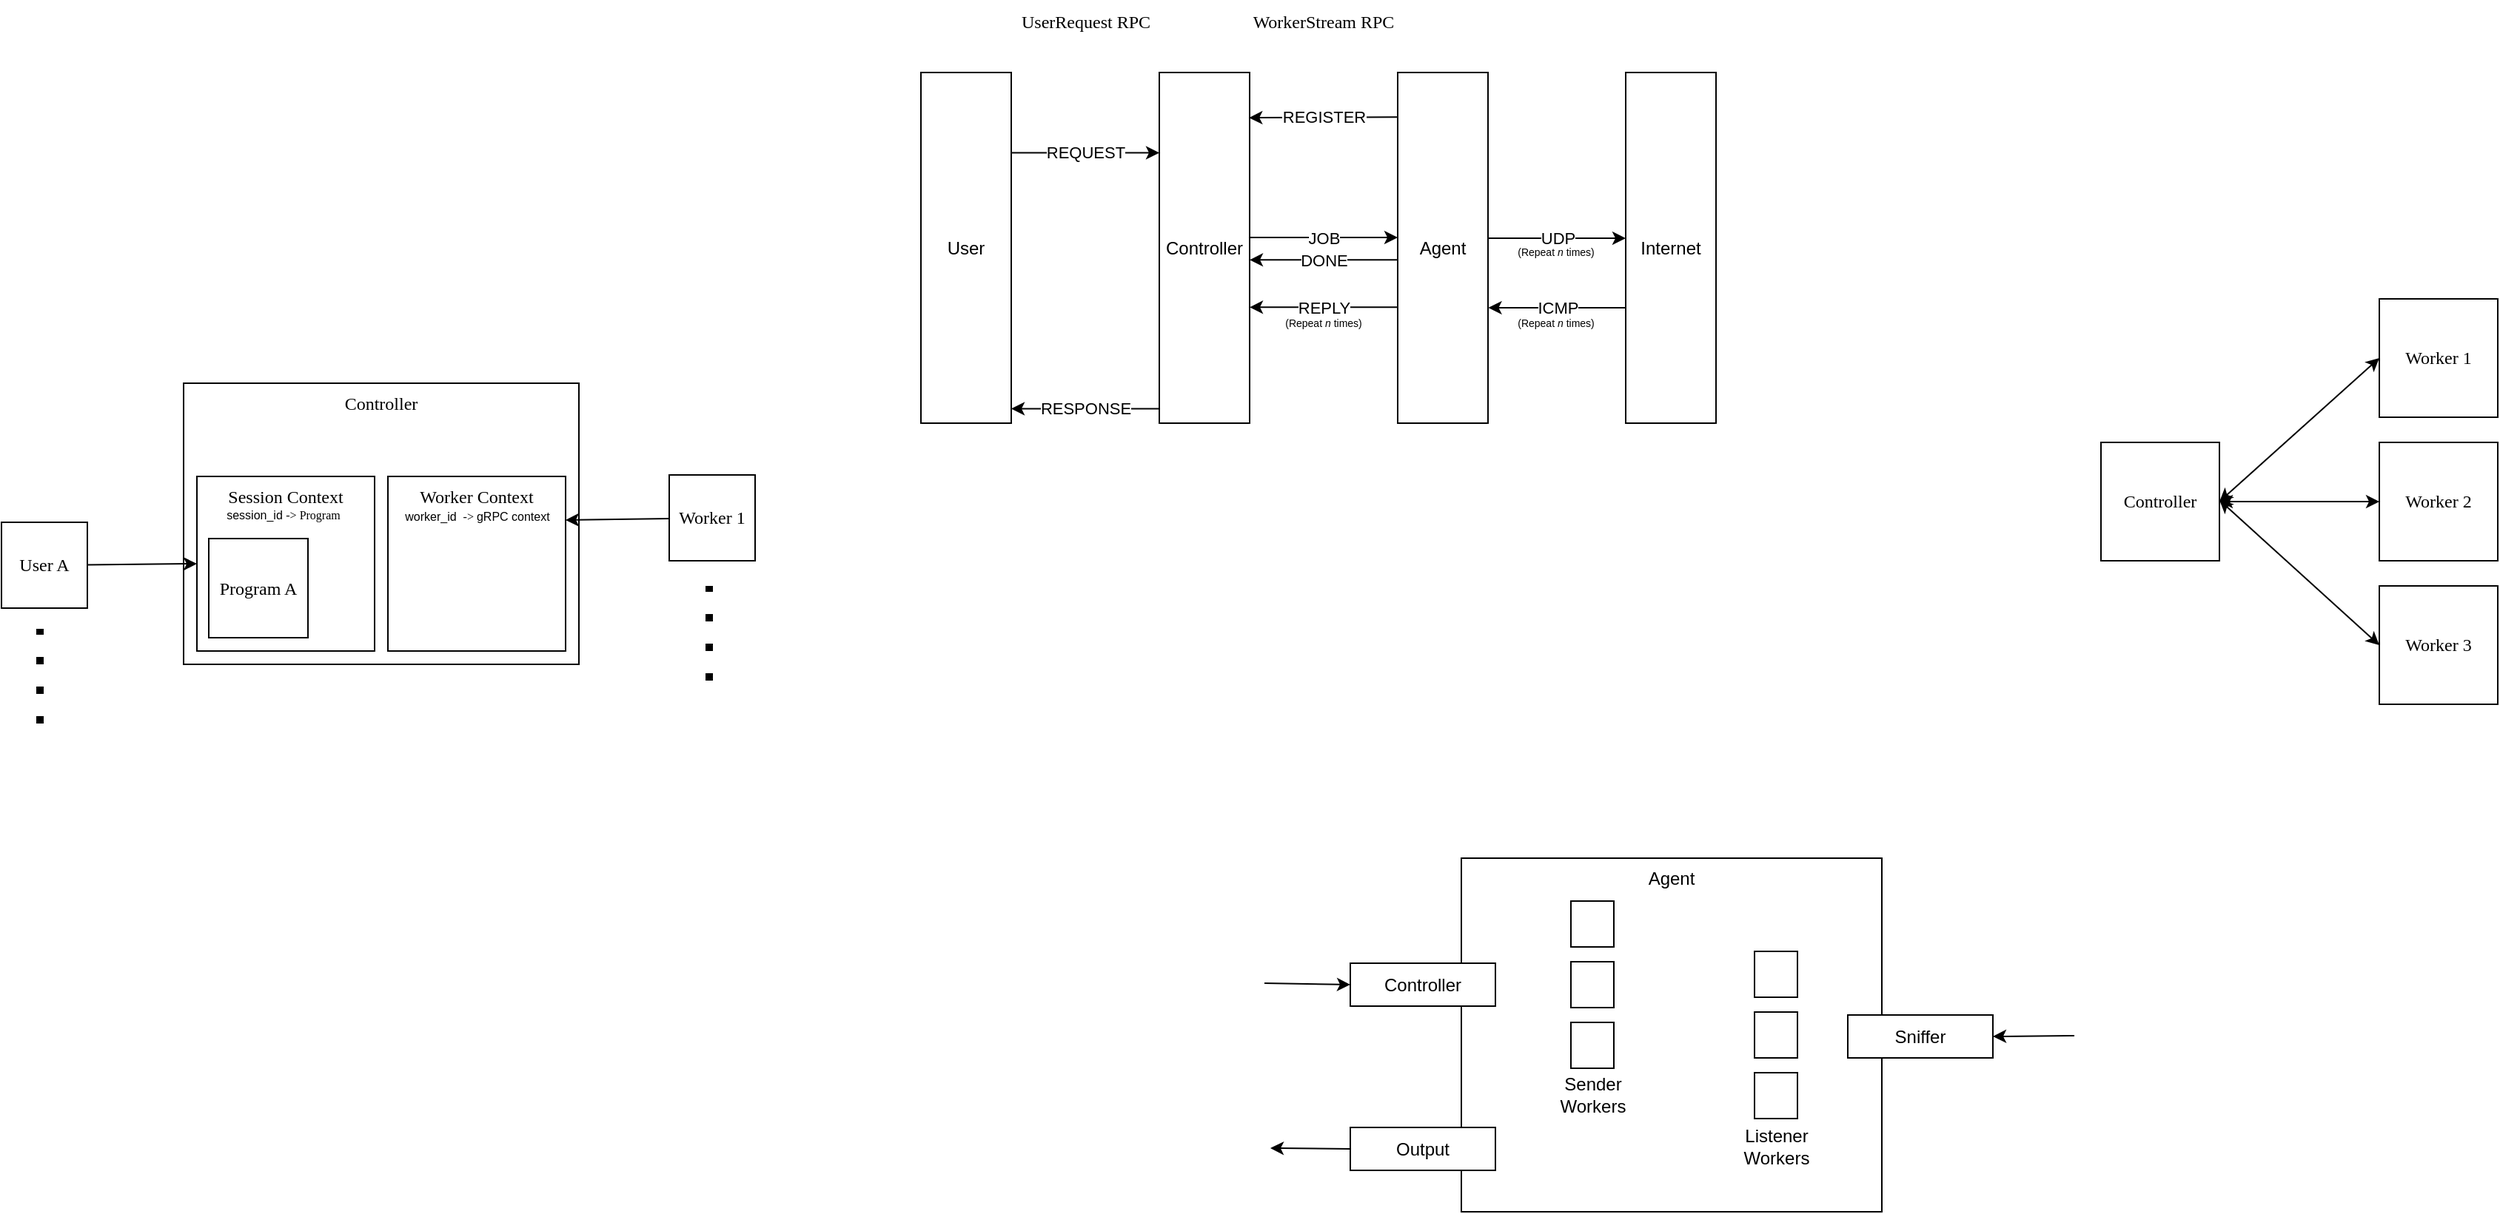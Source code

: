 <mxfile>
    <diagram name="Page-1" id="tWezB2ck2QAuVJHFnouS">
        <mxGraphModel dx="1840" dy="563" grid="0" gridSize="10" guides="1" tooltips="1" connect="1" arrows="1" fold="1" page="0" pageScale="1" pageWidth="850" pageHeight="1100" math="0" shadow="0">
            <root>
                <mxCell id="0"/>
                <mxCell id="1" parent="0"/>
                <mxCell id="2" value="Controller" style="rounded=0;whiteSpace=wrap;html=1;" parent="1" vertex="1">
                    <mxGeometry x="539" y="182" width="61" height="237" as="geometry"/>
                </mxCell>
                <mxCell id="7" value="Agent" style="rounded=0;whiteSpace=wrap;html=1;" parent="1" vertex="1">
                    <mxGeometry x="700" y="182" width="61" height="237" as="geometry"/>
                </mxCell>
                <mxCell id="8" value="User" style="rounded=0;whiteSpace=wrap;html=1;" parent="1" vertex="1">
                    <mxGeometry x="378" y="182" width="61" height="237" as="geometry"/>
                </mxCell>
                <mxCell id="9" value="REGISTER" style="endArrow=classic;html=1;exitX=-0.001;exitY=0.127;exitDx=0;exitDy=0;exitPerimeter=0;entryX=0.994;entryY=0.129;entryDx=0;entryDy=0;entryPerimeter=0;" parent="1" source="7" target="2" edge="1">
                    <mxGeometry width="50" height="50" relative="1" as="geometry">
                        <mxPoint x="628" y="285" as="sourcePoint"/>
                        <mxPoint x="678" y="235" as="targetPoint"/>
                    </mxGeometry>
                </mxCell>
                <mxCell id="10" value="REQUEST" style="endArrow=classic;html=1;exitX=1;exitY=0.25;exitDx=0;exitDy=0;entryX=0;entryY=0.25;entryDx=0;entryDy=0;" parent="1" edge="1">
                    <mxGeometry width="50" height="50" relative="1" as="geometry">
                        <mxPoint x="439" y="236.25" as="sourcePoint"/>
                        <mxPoint x="539" y="236.25" as="targetPoint"/>
                    </mxGeometry>
                </mxCell>
                <mxCell id="12" value="JOB" style="endArrow=classic;html=1;exitX=1;exitY=0.5;exitDx=0;exitDy=0;entryX=0;entryY=0.5;entryDx=0;entryDy=0;" parent="1" edge="1">
                    <mxGeometry width="50" height="50" relative="1" as="geometry">
                        <mxPoint x="600.0" y="293.5" as="sourcePoint"/>
                        <mxPoint x="700.0" y="293.5" as="targetPoint"/>
                    </mxGeometry>
                </mxCell>
                <mxCell id="13" value="DONE" style="endArrow=classic;html=1;exitX=1;exitY=0.5;exitDx=0;exitDy=0;entryX=0;entryY=0.5;entryDx=0;entryDy=0;" parent="1" edge="1">
                    <mxGeometry width="50" height="50" relative="1" as="geometry">
                        <mxPoint x="700" y="308.645" as="sourcePoint"/>
                        <mxPoint x="600" y="308.645" as="targetPoint"/>
                    </mxGeometry>
                </mxCell>
                <mxCell id="14" value="UDP" style="endArrow=classic;html=1;exitX=1.004;exitY=0.563;exitDx=0;exitDy=0;exitPerimeter=0;" parent="1" edge="1">
                    <mxGeometry width="50" height="50" relative="1" as="geometry">
                        <mxPoint x="761.244" y="294" as="sourcePoint"/>
                        <mxPoint x="854" y="294" as="targetPoint"/>
                    </mxGeometry>
                </mxCell>
                <mxCell id="15" value="Internet" style="rounded=0;whiteSpace=wrap;html=1;" parent="1" vertex="1">
                    <mxGeometry x="854" y="182" width="61" height="237" as="geometry"/>
                </mxCell>
                <mxCell id="17" value="ICMP" style="endArrow=classic;html=1;exitX=1.004;exitY=0.563;exitDx=0;exitDy=0;exitPerimeter=0;" parent="1" edge="1">
                    <mxGeometry width="50" height="50" relative="1" as="geometry">
                        <mxPoint x="854.0" y="341" as="sourcePoint"/>
                        <mxPoint x="761.244" y="341" as="targetPoint"/>
                    </mxGeometry>
                </mxCell>
                <mxCell id="18" value="REPLY" style="endArrow=classic;html=1;exitX=1;exitY=0.5;exitDx=0;exitDy=0;entryX=0;entryY=0.5;entryDx=0;entryDy=0;" parent="1" edge="1">
                    <mxGeometry width="50" height="50" relative="1" as="geometry">
                        <mxPoint x="700.0" y="340.645" as="sourcePoint"/>
                        <mxPoint x="600.0" y="340.645" as="targetPoint"/>
                    </mxGeometry>
                </mxCell>
                <mxCell id="19" value="&lt;font style=&quot;font-size: 7px;&quot;&gt;(Repeat &lt;i&gt;n&lt;/i&gt;&amp;nbsp;times)&lt;/font&gt;" style="text;html=1;strokeColor=none;fillColor=none;align=center;verticalAlign=middle;whiteSpace=wrap;rounded=0;" parent="1" vertex="1">
                    <mxGeometry x="620" y="335" width="60" height="30" as="geometry"/>
                </mxCell>
                <mxCell id="21" value="RESPONSE" style="endArrow=classic;html=1;exitX=1;exitY=0.25;exitDx=0;exitDy=0;entryX=0;entryY=0.25;entryDx=0;entryDy=0;" parent="1" edge="1">
                    <mxGeometry width="50" height="50" relative="1" as="geometry">
                        <mxPoint x="539" y="409.25" as="sourcePoint"/>
                        <mxPoint x="439" y="409.25" as="targetPoint"/>
                    </mxGeometry>
                </mxCell>
                <mxCell id="43" value="Controller" style="rounded=0;whiteSpace=wrap;html=1;fontFamily=Verdana;fontSize=12;verticalAlign=top;" parent="1" vertex="1">
                    <mxGeometry x="-120" y="392" width="267" height="190" as="geometry"/>
                </mxCell>
                <mxCell id="44" value="Session Context" style="rounded=0;whiteSpace=wrap;html=1;fontFamily=Verdana;fontSize=12;verticalAlign=top;" parent="1" vertex="1">
                    <mxGeometry x="-111" y="455" width="120" height="118" as="geometry"/>
                </mxCell>
                <mxCell id="45" value="Worker Context" style="rounded=0;whiteSpace=wrap;html=1;fontFamily=Verdana;fontSize=12;verticalAlign=top;" parent="1" vertex="1">
                    <mxGeometry x="18" y="455" width="120" height="118" as="geometry"/>
                </mxCell>
                <mxCell id="47" style="edgeStyle=none;html=1;entryX=0;entryY=0.5;entryDx=0;entryDy=0;strokeWidth=1;fontFamily=Verdana;fontSize=12;" parent="1" source="46" target="44" edge="1">
                    <mxGeometry relative="1" as="geometry"/>
                </mxCell>
                <mxCell id="46" value="User A" style="whiteSpace=wrap;html=1;aspect=fixed;fontFamily=Verdana;fontSize=12;" parent="1" vertex="1">
                    <mxGeometry x="-243" y="486" width="58" height="58" as="geometry"/>
                </mxCell>
                <mxCell id="48" value="" style="endArrow=none;dashed=1;html=1;dashPattern=1 3;strokeWidth=5;fontSize=12;" parent="1" edge="1">
                    <mxGeometry width="50" height="50" relative="1" as="geometry">
                        <mxPoint x="-217" y="622" as="sourcePoint"/>
                        <mxPoint x="-217" y="558" as="targetPoint"/>
                    </mxGeometry>
                </mxCell>
                <mxCell id="50" value="session_id &lt;font face=&quot;Verdana&quot;&gt;-&amp;gt; Program&lt;/font&gt;" style="text;html=1;strokeColor=none;fillColor=none;align=center;verticalAlign=middle;whiteSpace=wrap;rounded=0;fontSize=8;" parent="1" vertex="1">
                    <mxGeometry x="-120" y="466" width="135" height="30" as="geometry"/>
                </mxCell>
                <mxCell id="55" style="edgeStyle=none;html=1;strokeWidth=1;fontFamily=Verdana;fontSize=12;entryX=1;entryY=0.25;entryDx=0;entryDy=0;" parent="1" source="51" target="45" edge="1">
                    <mxGeometry relative="1" as="geometry">
                        <mxPoint x="136" y="520" as="targetPoint"/>
                    </mxGeometry>
                </mxCell>
                <mxCell id="51" value="Worker 1" style="whiteSpace=wrap;html=1;aspect=fixed;fontFamily=Verdana;fontSize=12;" parent="1" vertex="1">
                    <mxGeometry x="208" y="454" width="58" height="58" as="geometry"/>
                </mxCell>
                <mxCell id="52" value="" style="endArrow=none;dashed=1;html=1;dashPattern=1 3;strokeWidth=5;fontSize=12;" parent="1" edge="1">
                    <mxGeometry width="50" height="50" relative="1" as="geometry">
                        <mxPoint x="235" y="593" as="sourcePoint"/>
                        <mxPoint x="235" y="529" as="targetPoint"/>
                    </mxGeometry>
                </mxCell>
                <mxCell id="56" value="worker_id&amp;nbsp; &lt;font face=&quot;Verdana&quot;&gt;-&amp;gt; &lt;/font&gt;gRPC context" style="text;html=1;strokeColor=none;fillColor=none;align=center;verticalAlign=middle;whiteSpace=wrap;rounded=0;fontSize=8;" parent="1" vertex="1">
                    <mxGeometry x="10.5" y="467" width="135" height="30" as="geometry"/>
                </mxCell>
                <mxCell id="58" value="Program A" style="whiteSpace=wrap;html=1;aspect=fixed;fontFamily=Verdana;fontSize=12;" parent="1" vertex="1">
                    <mxGeometry x="-103" y="497" width="67" height="67" as="geometry"/>
                </mxCell>
                <mxCell id="59" value="UserRequest RPC" style="text;html=1;strokeColor=none;fillColor=none;align=center;verticalAlign=middle;whiteSpace=wrap;rounded=0;fontFamily=Verdana;fontSize=12;" parent="1" vertex="1">
                    <mxGeometry x="433" y="133" width="113" height="30" as="geometry"/>
                </mxCell>
                <mxCell id="60" value="WorkerStream RPC" style="text;html=1;strokeColor=none;fillColor=none;align=center;verticalAlign=middle;whiteSpace=wrap;rounded=0;fontFamily=Verdana;fontSize=12;" parent="1" vertex="1">
                    <mxGeometry x="586.25" y="133" width="127.5" height="30" as="geometry"/>
                </mxCell>
                <mxCell id="61" value="Controller" style="whiteSpace=wrap;html=1;aspect=fixed;fontFamily=Verdana;fontSize=12;" parent="1" vertex="1">
                    <mxGeometry x="1175" y="432" width="80" height="80" as="geometry"/>
                </mxCell>
                <mxCell id="62" value="Worker 1&lt;span style=&quot;color: rgba(0, 0, 0, 0); font-family: monospace; font-size: 0px; text-align: start;&quot;&gt;%3CmxGraphModel%3E%3Croot%3E%3CmxCell%20id%3D%220%22%2F%3E%3CmxCell%20id%3D%221%22%20parent%3D%220%22%2F%3E%3CmxCell%20id%3D%222%22%20value%3D%22Controller%22%20style%3D%22whiteSpace%3Dwrap%3Bhtml%3D1%3Baspect%3Dfixed%3BfontFamily%3DVerdana%3BfontSize%3D12%3B%22%20vertex%3D%221%22%20parent%3D%221%22%3E%3CmxGeometry%20x%3D%221129%22%20y%3D%22431%22%20width%3D%2280%22%20height%3D%2280%22%20as%3D%22geometry%22%2F%3E%3C%2FmxCell%3E%3C%2Froot%3E%3C%2FmxGraphModel%3E&lt;/span&gt;" style="whiteSpace=wrap;html=1;aspect=fixed;fontFamily=Verdana;fontSize=12;" parent="1" vertex="1">
                    <mxGeometry x="1363" y="335" width="80" height="80" as="geometry"/>
                </mxCell>
                <mxCell id="63" value="Worker 2" style="whiteSpace=wrap;html=1;aspect=fixed;fontFamily=Verdana;fontSize=12;" parent="1" vertex="1">
                    <mxGeometry x="1363" y="432" width="80" height="80" as="geometry"/>
                </mxCell>
                <mxCell id="64" value="Worker 3" style="whiteSpace=wrap;html=1;aspect=fixed;fontFamily=Verdana;fontSize=12;" parent="1" vertex="1">
                    <mxGeometry x="1363" y="529" width="80" height="80" as="geometry"/>
                </mxCell>
                <mxCell id="65" value="" style="endArrow=classic;startArrow=classic;html=1;strokeWidth=1;fontFamily=Verdana;fontSize=12;exitX=1;exitY=0.5;exitDx=0;exitDy=0;entryX=0;entryY=0.5;entryDx=0;entryDy=0;" parent="1" source="61" target="62" edge="1">
                    <mxGeometry width="50" height="50" relative="1" as="geometry">
                        <mxPoint x="1264" y="473" as="sourcePoint"/>
                        <mxPoint x="1314" y="423" as="targetPoint"/>
                    </mxGeometry>
                </mxCell>
                <mxCell id="66" value="" style="endArrow=classic;startArrow=classic;html=1;strokeWidth=1;fontFamily=Verdana;fontSize=12;exitX=1;exitY=0.5;exitDx=0;exitDy=0;entryX=0;entryY=0.5;entryDx=0;entryDy=0;" parent="1" source="61" target="63" edge="1">
                    <mxGeometry width="50" height="50" relative="1" as="geometry">
                        <mxPoint x="1282" y="575" as="sourcePoint"/>
                        <mxPoint x="1332" y="525" as="targetPoint"/>
                    </mxGeometry>
                </mxCell>
                <mxCell id="67" value="" style="endArrow=classic;startArrow=classic;html=1;strokeWidth=1;fontFamily=Verdana;fontSize=12;entryX=0;entryY=0.5;entryDx=0;entryDy=0;" parent="1" target="64" edge="1">
                    <mxGeometry width="50" height="50" relative="1" as="geometry">
                        <mxPoint x="1255" y="471" as="sourcePoint"/>
                        <mxPoint x="1371" y="550" as="targetPoint"/>
                    </mxGeometry>
                </mxCell>
                <mxCell id="71" value="&lt;font style=&quot;font-size: 7px;&quot;&gt;(Repeat &lt;i&gt;n&lt;/i&gt;&amp;nbsp;times)&lt;/font&gt;" style="text;html=1;strokeColor=none;fillColor=none;align=center;verticalAlign=middle;whiteSpace=wrap;rounded=0;" parent="1" vertex="1">
                    <mxGeometry x="777" y="286.5" width="60" height="30" as="geometry"/>
                </mxCell>
                <mxCell id="72" value="&lt;font style=&quot;font-size: 7px;&quot;&gt;(Repeat &lt;i&gt;n&lt;/i&gt;&amp;nbsp;times)&lt;/font&gt;" style="text;html=1;strokeColor=none;fillColor=none;align=center;verticalAlign=middle;whiteSpace=wrap;rounded=0;" parent="1" vertex="1">
                    <mxGeometry x="777" y="335" width="60" height="30" as="geometry"/>
                </mxCell>
                <mxCell id="74" value="Agent&lt;span style=&quot;color: rgba(0, 0, 0, 0); font-family: monospace; font-size: 0px;&quot;&gt;%3CmxGraphModel%3E%3Croot%3E%3CmxCell%20id%3D%220%22%2F%3E%3CmxCell%20id%3D%221%22%20parent%3D%220%22%2F%3E%3CmxCell%20id%3D%222%22%20value%3D%22Worker%22%20style%3D%22rounded%3D0%3BwhiteSpace%3Dwrap%3Bhtml%3D1%3B%22%20vertex%3D%221%22%20parent%3D%221%22%3E%3CmxGeometry%20x%3D%22700%22%20y%3D%22182%22%20width%3D%2261%22%20height%3D%22237%22%20as%3D%22geometry%22%2F%3E%3C%2FmxCell%3E%3C%2Froot%3E%3C%2FmxGraphModel%3E&lt;/span&gt;" style="rounded=0;whiteSpace=wrap;html=1;align=center;verticalAlign=top;" parent="1" vertex="1">
                    <mxGeometry x="743" y="713" width="284" height="239" as="geometry"/>
                </mxCell>
                <mxCell id="76" value="Sniffer" style="rounded=0;whiteSpace=wrap;html=1;" parent="1" vertex="1">
                    <mxGeometry x="1004" y="819" width="98" height="29" as="geometry"/>
                </mxCell>
                <mxCell id="77" value="" style="endArrow=classic;html=1;entryX=1;entryY=0.5;entryDx=0;entryDy=0;" parent="1" target="76" edge="1">
                    <mxGeometry width="50" height="50" relative="1" as="geometry">
                        <mxPoint x="1157" y="833" as="sourcePoint"/>
                        <mxPoint x="1210" y="781" as="targetPoint"/>
                    </mxGeometry>
                </mxCell>
                <mxCell id="78" value="Controller" style="rounded=0;whiteSpace=wrap;html=1;" parent="1" vertex="1">
                    <mxGeometry x="668" y="784" width="98" height="29" as="geometry"/>
                </mxCell>
                <mxCell id="80" value="" style="endArrow=classic;html=1;entryX=0;entryY=0.5;entryDx=0;entryDy=0;" parent="1" target="78" edge="1">
                    <mxGeometry width="50" height="50" relative="1" as="geometry">
                        <mxPoint x="610.0" y="797.47" as="sourcePoint"/>
                        <mxPoint x="665.0" y="796.97" as="targetPoint"/>
                    </mxGeometry>
                </mxCell>
                <mxCell id="81" value="Output" style="rounded=0;whiteSpace=wrap;html=1;" parent="1" vertex="1">
                    <mxGeometry x="668" y="895" width="98" height="29" as="geometry"/>
                </mxCell>
                <mxCell id="83" value="" style="endArrow=classic;html=1;exitX=0;exitY=0.5;exitDx=0;exitDy=0;" parent="1" source="81" edge="1">
                    <mxGeometry width="50" height="50" relative="1" as="geometry">
                        <mxPoint x="618" y="867" as="sourcePoint"/>
                        <mxPoint x="614" y="909" as="targetPoint"/>
                    </mxGeometry>
                </mxCell>
                <mxCell id="86" value="" style="whiteSpace=wrap;html=1;aspect=fixed;" parent="1" vertex="1">
                    <mxGeometry x="817" y="742" width="29" height="31" as="geometry"/>
                </mxCell>
                <mxCell id="87" value="" style="whiteSpace=wrap;html=1;aspect=fixed;" parent="1" vertex="1">
                    <mxGeometry x="817" y="783" width="29" height="31" as="geometry"/>
                </mxCell>
                <mxCell id="88" value="" style="whiteSpace=wrap;html=1;aspect=fixed;" parent="1" vertex="1">
                    <mxGeometry x="817" y="824" width="29" height="31" as="geometry"/>
                </mxCell>
                <mxCell id="89" value="" style="whiteSpace=wrap;html=1;aspect=fixed;" parent="1" vertex="1">
                    <mxGeometry x="941" y="776" width="29" height="31" as="geometry"/>
                </mxCell>
                <mxCell id="90" value="" style="whiteSpace=wrap;html=1;aspect=fixed;" parent="1" vertex="1">
                    <mxGeometry x="941" y="817" width="29" height="31" as="geometry"/>
                </mxCell>
                <mxCell id="91" value="" style="whiteSpace=wrap;html=1;aspect=fixed;" parent="1" vertex="1">
                    <mxGeometry x="941" y="858" width="29" height="31" as="geometry"/>
                </mxCell>
                <mxCell id="92" value="Sender Workers" style="text;html=1;strokeColor=none;fillColor=none;align=center;verticalAlign=middle;whiteSpace=wrap;rounded=0;" parent="1" vertex="1">
                    <mxGeometry x="801.5" y="857" width="60" height="32" as="geometry"/>
                </mxCell>
                <mxCell id="93" value="Listener Workers" style="text;html=1;strokeColor=none;fillColor=none;align=center;verticalAlign=middle;whiteSpace=wrap;rounded=0;" parent="1" vertex="1">
                    <mxGeometry x="925.5" y="892" width="60" height="32" as="geometry"/>
                </mxCell>
            </root>
        </mxGraphModel>
    </diagram>
</mxfile>